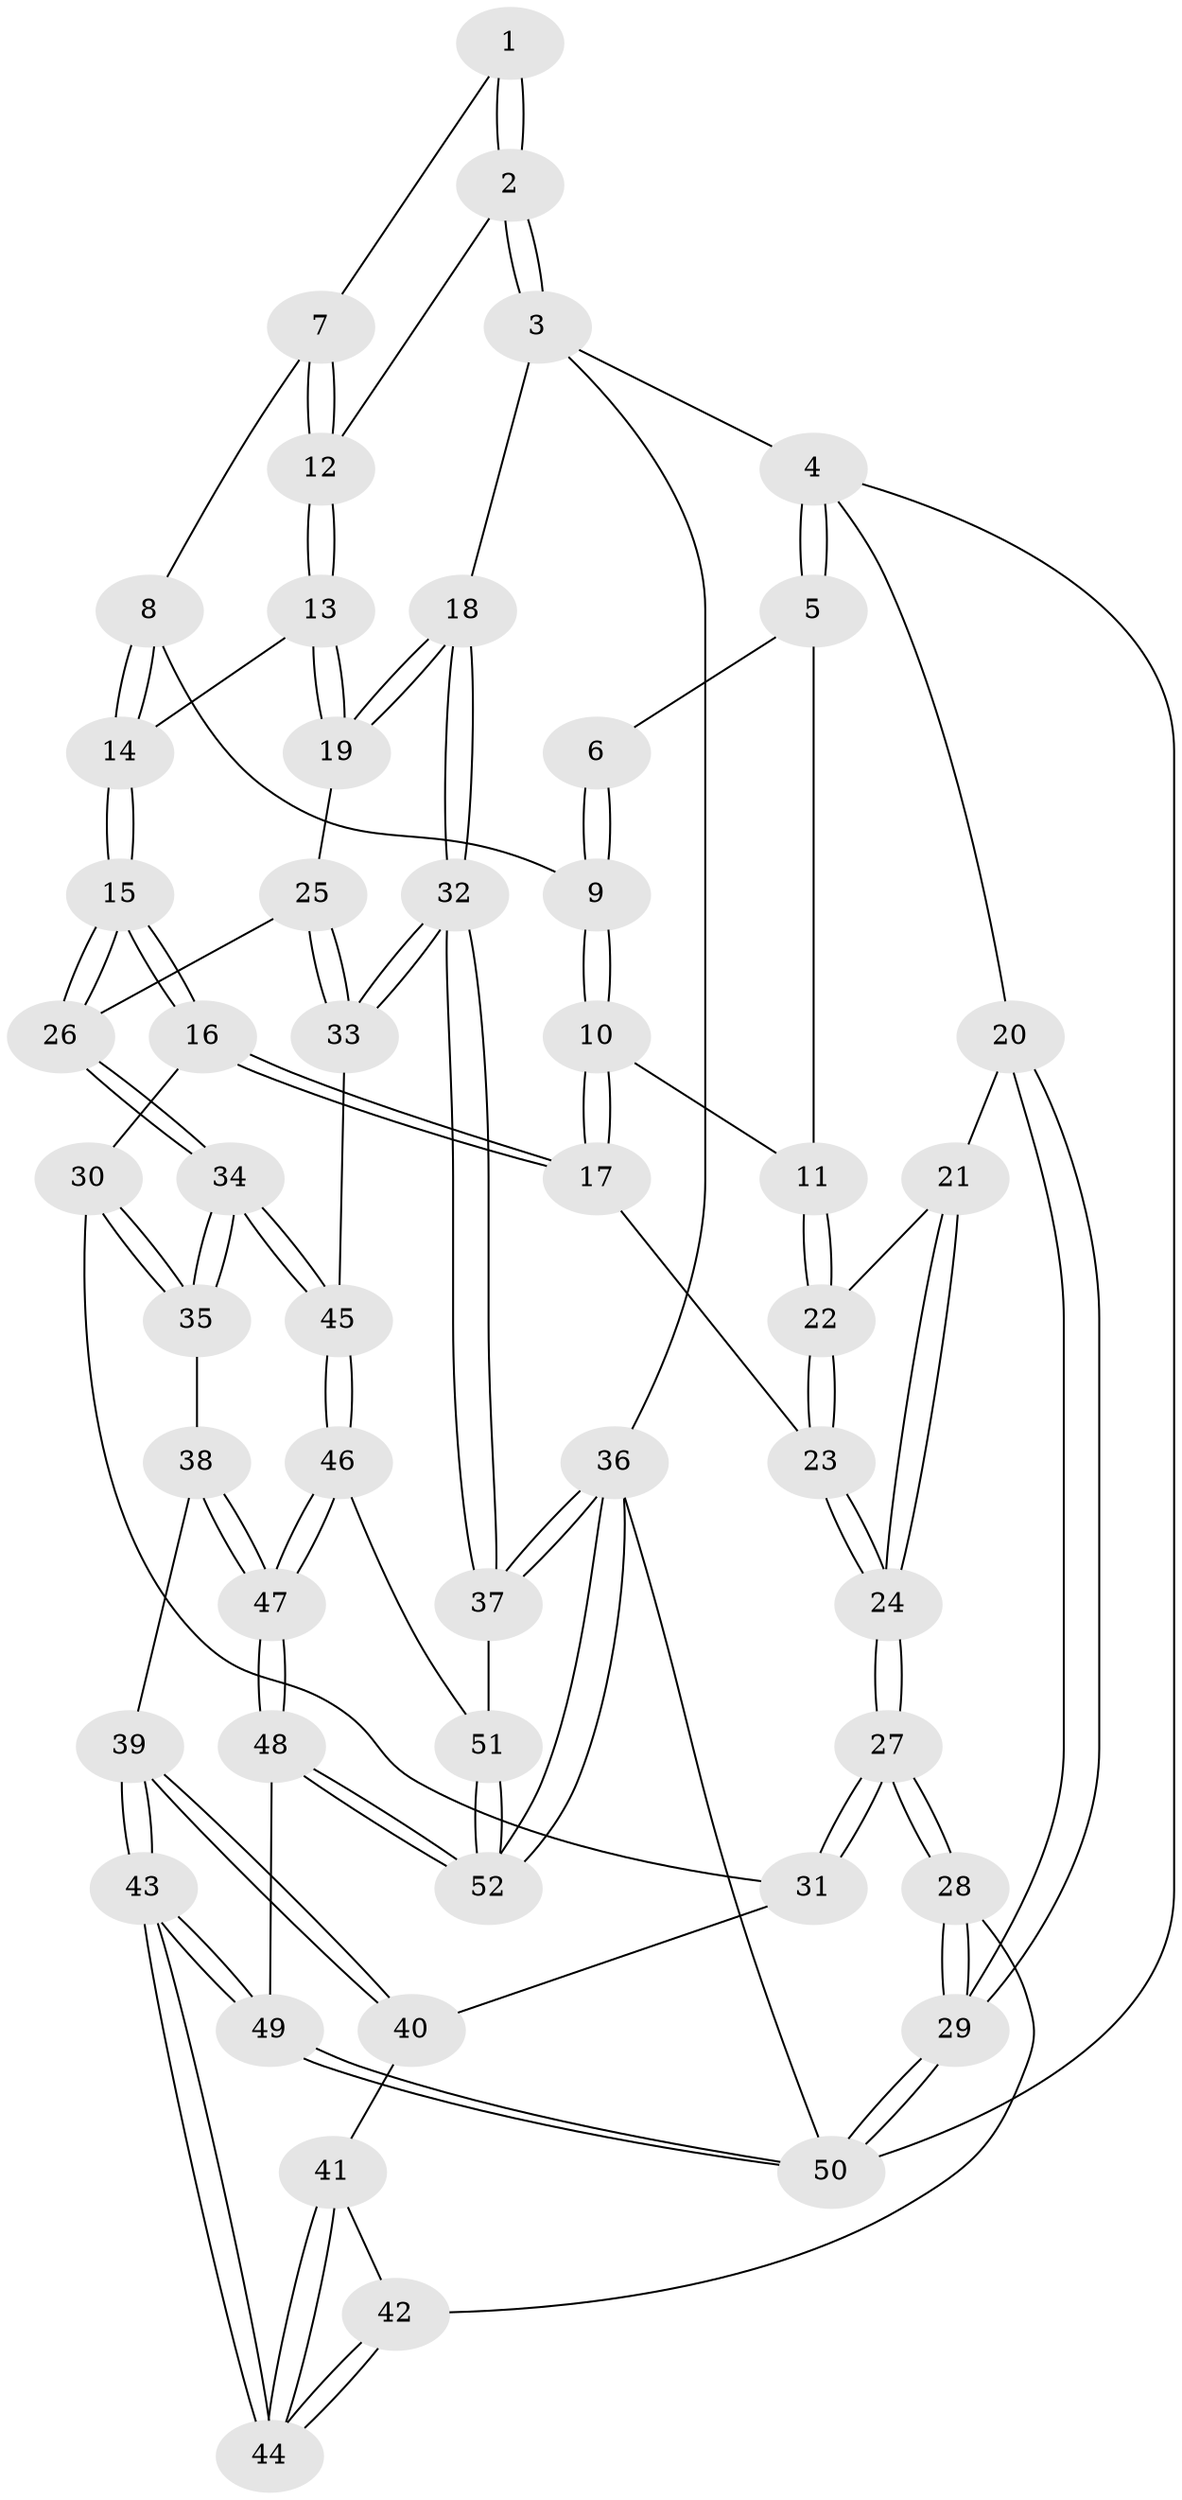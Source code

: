 // coarse degree distribution, {3: 0.6153846153846154, 4: 0.19230769230769232, 5: 0.07692307692307693, 2: 0.07692307692307693, 6: 0.038461538461538464}
// Generated by graph-tools (version 1.1) at 2025/54/03/04/25 22:54:34]
// undirected, 52 vertices, 127 edges
graph export_dot {
  node [color=gray90,style=filled];
  1 [pos="+0.540523463727756+0"];
  2 [pos="+0.9415057164303643+0"];
  3 [pos="+1+0"];
  4 [pos="+0+0"];
  5 [pos="+0.26016370649779+0"];
  6 [pos="+0.3506391929290345+0"];
  7 [pos="+0.5487766605684854+0.1120817771684446"];
  8 [pos="+0.5454743284680743+0.11773235885767011"];
  9 [pos="+0.47377705384661584+0.162495827338377"];
  10 [pos="+0.45645047671663347+0.1954976322025111"];
  11 [pos="+0.2573774753057506+0.14645135415384747"];
  12 [pos="+0.8245529144111495+0.04737103403865687"];
  13 [pos="+0.7871736203002366+0.2110772985659115"];
  14 [pos="+0.7158519220741378+0.2683050052476484"];
  15 [pos="+0.6173035727857045+0.38945687362543546"];
  16 [pos="+0.5338117416806424+0.37496878081588664"];
  17 [pos="+0.5066769720222097+0.3514533192759854"];
  18 [pos="+1+0.36198589888169813"];
  19 [pos="+0.9873757094031035+0.37933994042903163"];
  20 [pos="+0+0.020851667163387967"];
  21 [pos="+0.20690001147884773+0.20761456483051208"];
  22 [pos="+0.22690192295244654+0.19141491539474445"];
  23 [pos="+0.3942991431785445+0.34879612604813065"];
  24 [pos="+0.12114734656273798+0.4700561297813538"];
  25 [pos="+0.9108514505087117+0.46767721739607626"];
  26 [pos="+0.7155396826913653+0.5712776376899892"];
  27 [pos="+0.10064084194925198+0.49986990462767816"];
  28 [pos="+0+0.5718106632671088"];
  29 [pos="+0+0.5772419435422783"];
  30 [pos="+0.43706209087798464+0.4933594279300608"];
  31 [pos="+0.3448323758356822+0.5561227411640922"];
  32 [pos="+1+0.7404759129780167"];
  33 [pos="+1+0.6699300191168424"];
  34 [pos="+0.7150513495221406+0.5833015034406295"];
  35 [pos="+0.5246498869606765+0.6590318966208789"];
  36 [pos="+1+1"];
  37 [pos="+1+0.9044822395674422"];
  38 [pos="+0.5012979417271168+0.677761377869704"];
  39 [pos="+0.48562001593928417+0.6844014596651998"];
  40 [pos="+0.3766460039192155+0.6226296196830919"];
  41 [pos="+0.37112367556115333+0.6341094985393864"];
  42 [pos="+0.2514521661404914+0.7286449220824845"];
  43 [pos="+0.3905465055779341+0.8999677976328275"];
  44 [pos="+0.33654504658748663+0.8071416914524742"];
  45 [pos="+0.7608314871884682+0.6835432620504828"];
  46 [pos="+0.7512907359661084+0.8069805383455023"];
  47 [pos="+0.6599917237454165+0.9086533292022005"];
  48 [pos="+0.5465435813939002+1"];
  49 [pos="+0.41064370490517543+1"];
  50 [pos="+0+1"];
  51 [pos="+0.7941287966286265+0.8273629895488546"];
  52 [pos="+1+1"];
  1 -- 2;
  1 -- 2;
  1 -- 7;
  2 -- 3;
  2 -- 3;
  2 -- 12;
  3 -- 4;
  3 -- 18;
  3 -- 36;
  4 -- 5;
  4 -- 5;
  4 -- 20;
  4 -- 50;
  5 -- 6;
  5 -- 11;
  6 -- 9;
  6 -- 9;
  7 -- 8;
  7 -- 12;
  7 -- 12;
  8 -- 9;
  8 -- 14;
  8 -- 14;
  9 -- 10;
  9 -- 10;
  10 -- 11;
  10 -- 17;
  10 -- 17;
  11 -- 22;
  11 -- 22;
  12 -- 13;
  12 -- 13;
  13 -- 14;
  13 -- 19;
  13 -- 19;
  14 -- 15;
  14 -- 15;
  15 -- 16;
  15 -- 16;
  15 -- 26;
  15 -- 26;
  16 -- 17;
  16 -- 17;
  16 -- 30;
  17 -- 23;
  18 -- 19;
  18 -- 19;
  18 -- 32;
  18 -- 32;
  19 -- 25;
  20 -- 21;
  20 -- 29;
  20 -- 29;
  21 -- 22;
  21 -- 24;
  21 -- 24;
  22 -- 23;
  22 -- 23;
  23 -- 24;
  23 -- 24;
  24 -- 27;
  24 -- 27;
  25 -- 26;
  25 -- 33;
  25 -- 33;
  26 -- 34;
  26 -- 34;
  27 -- 28;
  27 -- 28;
  27 -- 31;
  27 -- 31;
  28 -- 29;
  28 -- 29;
  28 -- 42;
  29 -- 50;
  29 -- 50;
  30 -- 31;
  30 -- 35;
  30 -- 35;
  31 -- 40;
  32 -- 33;
  32 -- 33;
  32 -- 37;
  32 -- 37;
  33 -- 45;
  34 -- 35;
  34 -- 35;
  34 -- 45;
  34 -- 45;
  35 -- 38;
  36 -- 37;
  36 -- 37;
  36 -- 52;
  36 -- 52;
  36 -- 50;
  37 -- 51;
  38 -- 39;
  38 -- 47;
  38 -- 47;
  39 -- 40;
  39 -- 40;
  39 -- 43;
  39 -- 43;
  40 -- 41;
  41 -- 42;
  41 -- 44;
  41 -- 44;
  42 -- 44;
  42 -- 44;
  43 -- 44;
  43 -- 44;
  43 -- 49;
  43 -- 49;
  45 -- 46;
  45 -- 46;
  46 -- 47;
  46 -- 47;
  46 -- 51;
  47 -- 48;
  47 -- 48;
  48 -- 49;
  48 -- 52;
  48 -- 52;
  49 -- 50;
  49 -- 50;
  51 -- 52;
  51 -- 52;
}
